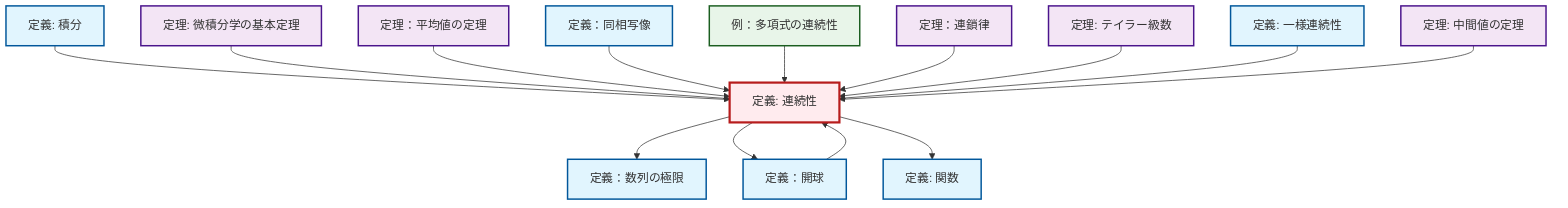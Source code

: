 graph TD
    classDef definition fill:#e1f5fe,stroke:#01579b,stroke-width:2px
    classDef theorem fill:#f3e5f5,stroke:#4a148c,stroke-width:2px
    classDef axiom fill:#fff3e0,stroke:#e65100,stroke-width:2px
    classDef example fill:#e8f5e9,stroke:#1b5e20,stroke-width:2px
    classDef current fill:#ffebee,stroke:#b71c1c,stroke-width:3px
    def-function["定義: 関数"]:::definition
    def-homeomorphism["定義：同相写像"]:::definition
    thm-fundamental-calculus["定理: 微積分学の基本定理"]:::theorem
    thm-intermediate-value["定理: 中間値の定理"]:::theorem
    def-limit["定義：数列の極限"]:::definition
    def-integral["定義: 積分"]:::definition
    def-uniform-continuity["定義: 一様連続性"]:::definition
    def-open-ball["定義：開球"]:::definition
    ex-polynomial-continuity["例：多項式の連続性"]:::example
    thm-chain-rule["定理：連鎖律"]:::theorem
    thm-taylor-series["定理: テイラー級数"]:::theorem
    thm-mean-value["定理：平均値の定理"]:::theorem
    def-continuity["定義: 連続性"]:::definition
    def-open-ball --> def-continuity
    def-continuity --> def-limit
    def-integral --> def-continuity
    thm-fundamental-calculus --> def-continuity
    thm-mean-value --> def-continuity
    def-continuity --> def-open-ball
    def-homeomorphism --> def-continuity
    def-continuity --> def-function
    ex-polynomial-continuity --> def-continuity
    thm-chain-rule --> def-continuity
    thm-taylor-series --> def-continuity
    def-uniform-continuity --> def-continuity
    thm-intermediate-value --> def-continuity
    class def-continuity current